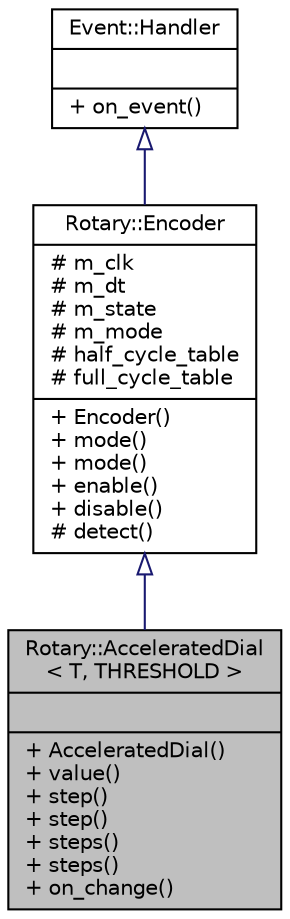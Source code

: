 digraph "Rotary::AcceleratedDial&lt; T, THRESHOLD &gt;"
{
  edge [fontname="Helvetica",fontsize="10",labelfontname="Helvetica",labelfontsize="10"];
  node [fontname="Helvetica",fontsize="10",shape=record];
  Node1 [label="{Rotary::AcceleratedDial\l\< T, THRESHOLD \>\n||+ AcceleratedDial()\l+ value()\l+ step()\l+ step()\l+ steps()\l+ steps()\l+ on_change()\l}",height=0.2,width=0.4,color="black", fillcolor="grey75", style="filled", fontcolor="black"];
  Node2 -> Node1 [dir="back",color="midnightblue",fontsize="10",style="solid",arrowtail="onormal",fontname="Helvetica"];
  Node2 [label="{Rotary::Encoder\n|# m_clk\l# m_dt\l# m_state\l# m_mode\l# half_cycle_table\l# full_cycle_table\l|+ Encoder()\l+ mode()\l+ mode()\l+ enable()\l+ disable()\l# detect()\l}",height=0.2,width=0.4,color="black", fillcolor="white", style="filled",URL="$d6/d6e/classRotary_1_1Encoder.html"];
  Node3 -> Node2 [dir="back",color="midnightblue",fontsize="10",style="solid",arrowtail="onormal",fontname="Helvetica"];
  Node3 [label="{Event::Handler\n||+ on_event()\l}",height=0.2,width=0.4,color="black", fillcolor="white", style="filled",URL="$d3/d51/classEvent_1_1Handler.html"];
}
